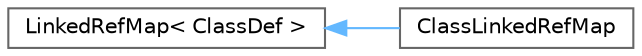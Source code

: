 digraph "Graphical Class Hierarchy"
{
 // INTERACTIVE_SVG=YES
 // LATEX_PDF_SIZE
  bgcolor="transparent";
  edge [fontname=Helvetica,fontsize=10,labelfontname=Helvetica,labelfontsize=10];
  node [fontname=Helvetica,fontsize=10,shape=box,height=0.2,width=0.4];
  rankdir="LR";
  Node0 [label="LinkedRefMap\< ClassDef \>",height=0.2,width=0.4,color="grey40", fillcolor="white", style="filled",URL="$d2/db7/class_linked_ref_map.html",tooltip=" "];
  Node0 -> Node1 [dir="back",color="steelblue1",style="solid"];
  Node1 [label="ClassLinkedRefMap",height=0.2,width=0.4,color="grey40", fillcolor="white", style="filled",URL="$da/d08/class_class_linked_ref_map.html",tooltip=" "];
}
